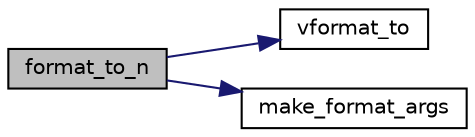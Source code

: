digraph "format_to_n"
{
  edge [fontname="Helvetica",fontsize="10",labelfontname="Helvetica",labelfontsize="10"];
  node [fontname="Helvetica",fontsize="10",shape=record];
  rankdir="LR";
  Node1 [label="format_to_n",height=0.2,width=0.4,color="black", fillcolor="grey75", style="filled" fontcolor="black"];
  Node1 -> Node2 [color="midnightblue",fontsize="10",style="solid",fontname="Helvetica"];
  Node2 [label="vformat_to",height=0.2,width=0.4,color="black", fillcolor="white", style="filled",URL="$format_8h.html#a232c5835d54e7a20dcd4075118cce0a8"];
  Node1 -> Node3 [color="midnightblue",fontsize="10",style="solid",fontname="Helvetica"];
  Node3 [label="make_format_args",height=0.2,width=0.4,color="black", fillcolor="white", style="filled",URL="$vendor_2spdlog_2include_2spdlog_2fmt_2bundled_2_core_8h.html#a152ae8803b5ab9ca235a32807800581f"];
}
